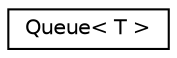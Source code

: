 digraph "Graphical Class Hierarchy"
{
 // LATEX_PDF_SIZE
  edge [fontname="Helvetica",fontsize="10",labelfontname="Helvetica",labelfontsize="10"];
  node [fontname="Helvetica",fontsize="10",shape=record];
  rankdir="LR";
  Node0 [label="Queue\< T \>",height=0.2,width=0.4,color="black", fillcolor="white", style="filled",URL="$classQueue.html",tooltip=" "];
}
